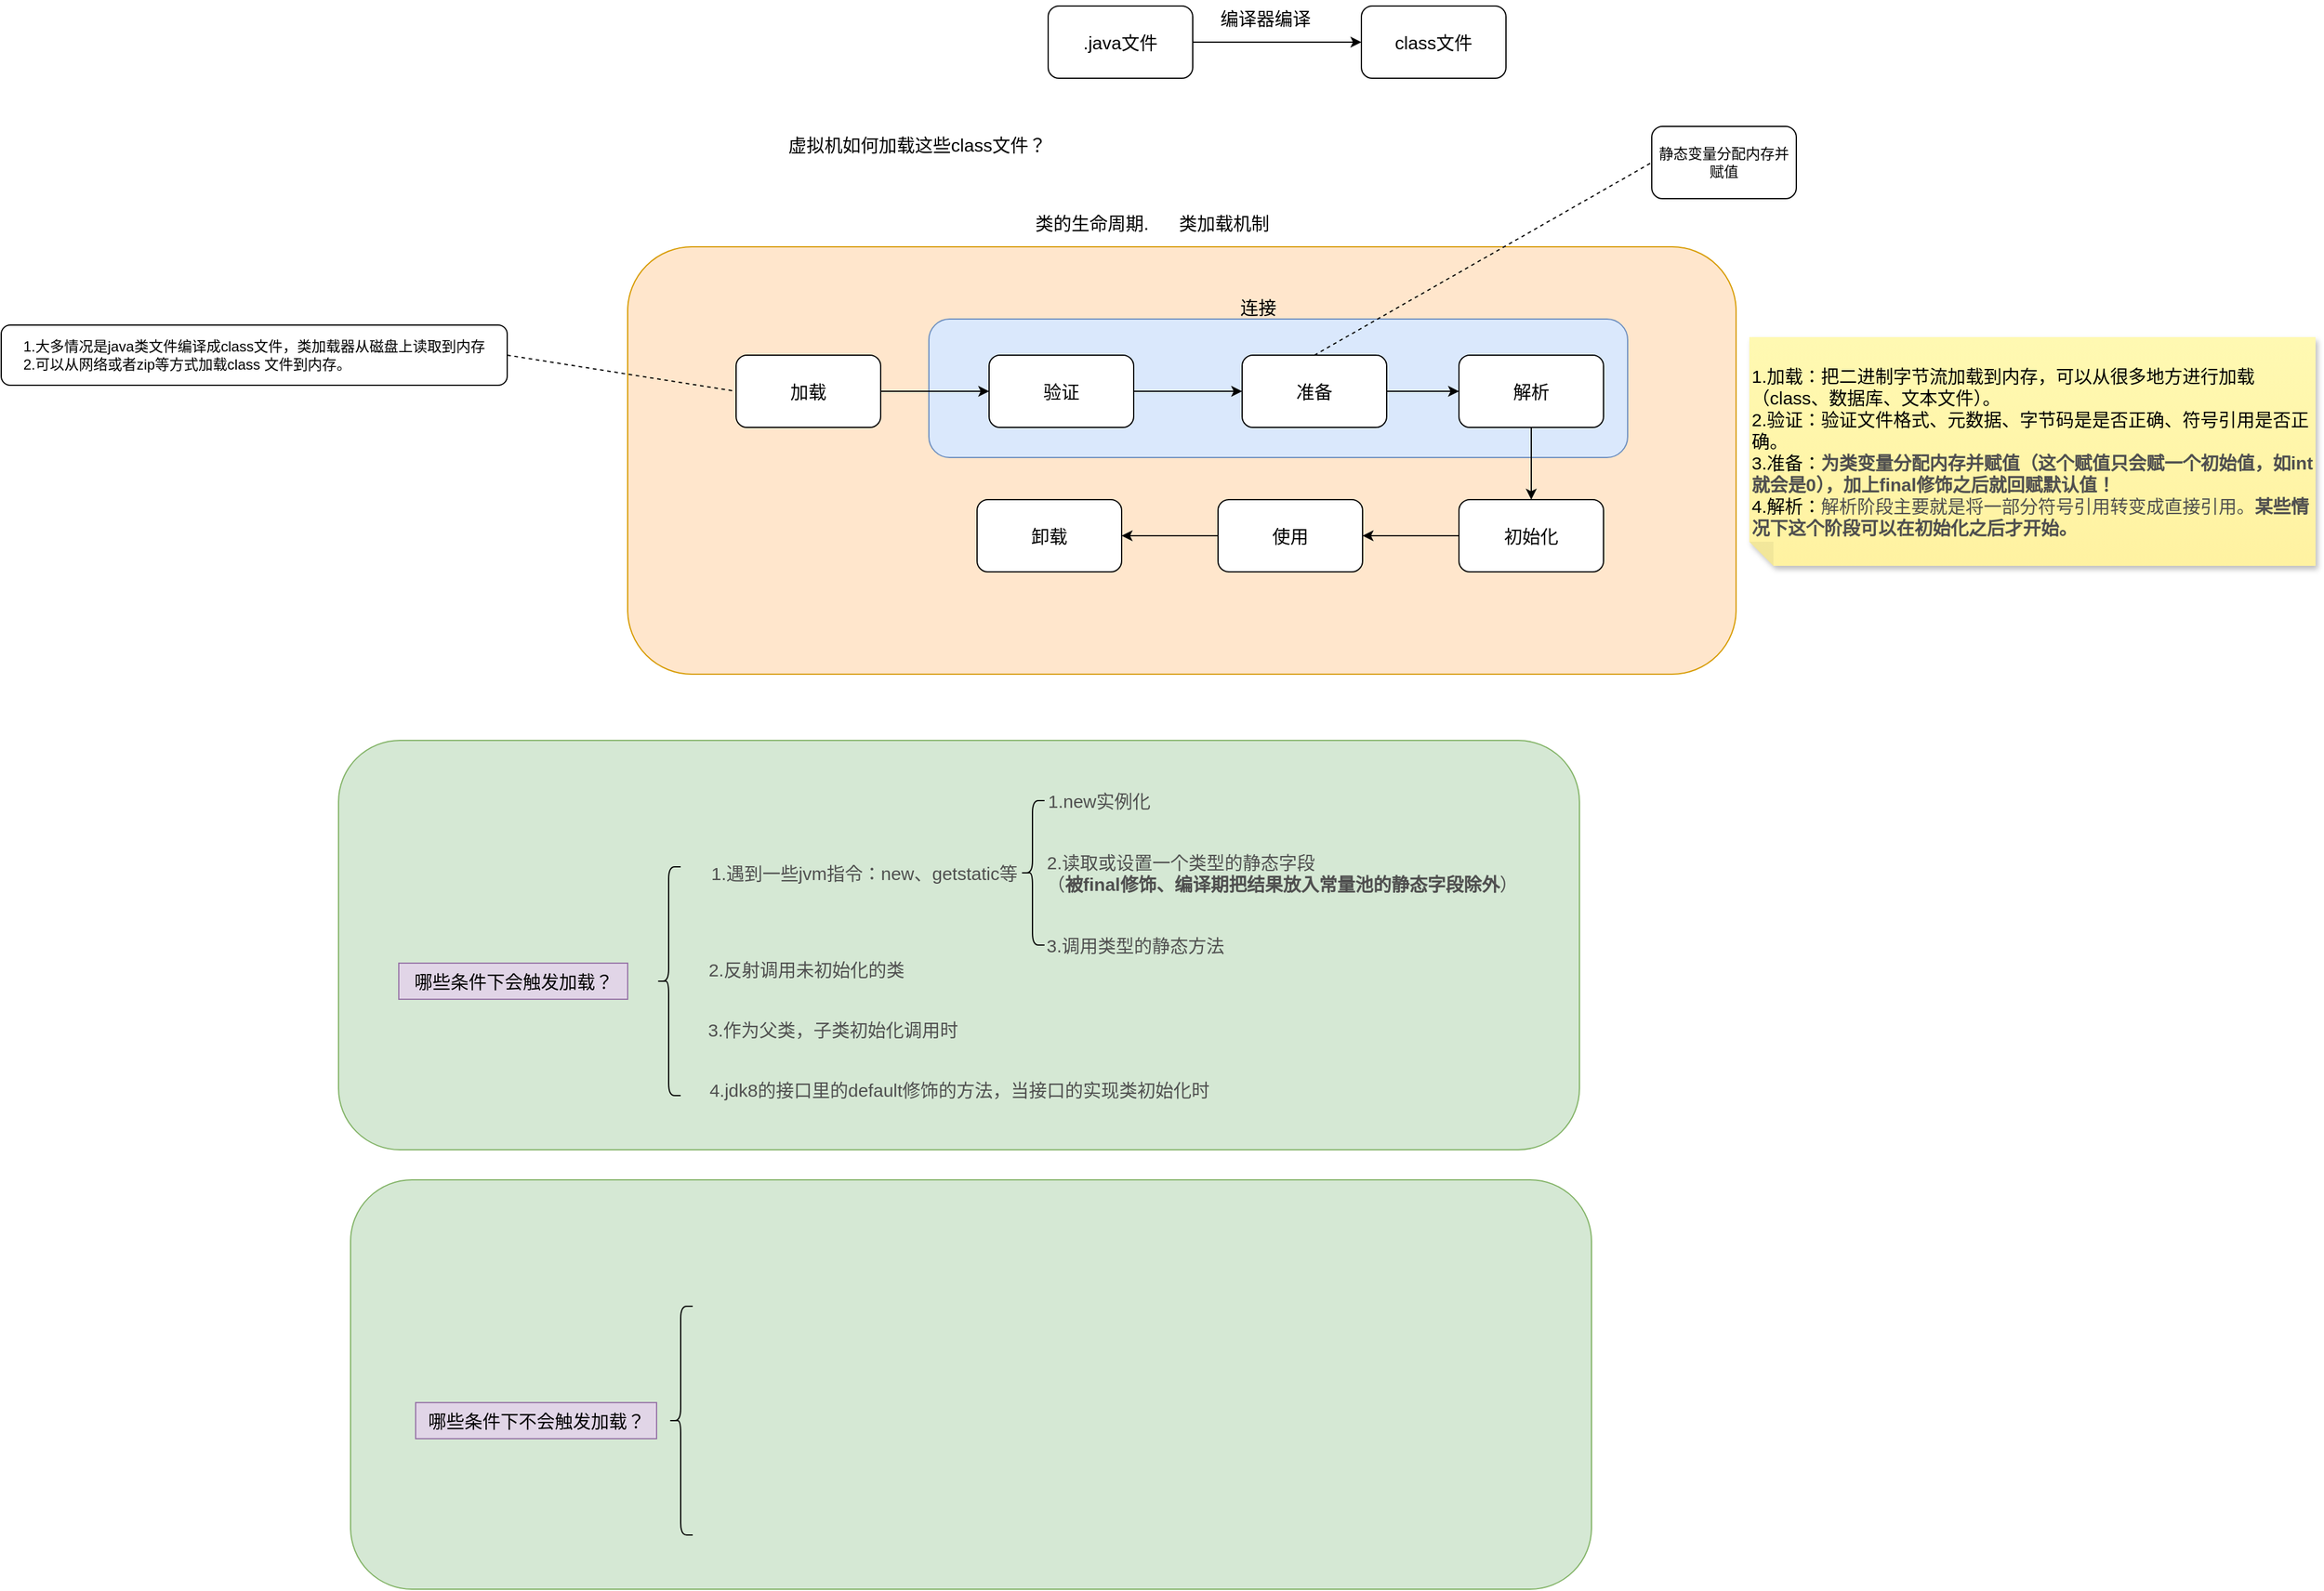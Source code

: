 <mxfile version="20.6.0" type="github">
  <diagram id="c6MPomSf8zc9xdUtyQ0a" name="第 1 页">
    <mxGraphModel dx="3320" dy="772" grid="1" gridSize="10" guides="1" tooltips="1" connect="1" arrows="1" fold="1" page="1" pageScale="1" pageWidth="827" pageHeight="1169" math="0" shadow="0">
      <root>
        <mxCell id="0" />
        <mxCell id="1" parent="0" />
        <mxCell id="3LjUvsTypOvNlFt_LuZn-86" value="" style="rounded=1;whiteSpace=wrap;html=1;labelBackgroundColor=none;fontFamily=Helvetica;fontSize=15;fillColor=#d5e8d4;strokeColor=#82b366;" parent="1" vertex="1">
          <mxGeometry x="-1130" y="695" width="1030" height="340" as="geometry" />
        </mxCell>
        <mxCell id="3LjUvsTypOvNlFt_LuZn-70" value="" style="rounded=1;whiteSpace=wrap;html=1;fontSize=15;fillColor=#ffe6cc;strokeColor=#d79b00;" parent="1" vertex="1">
          <mxGeometry x="-890" y="285" width="920" height="355" as="geometry" />
        </mxCell>
        <mxCell id="3LjUvsTypOvNlFt_LuZn-68" value="" style="rounded=1;whiteSpace=wrap;html=1;fillColor=#dae8fc;strokeColor=#6c8ebf;" parent="1" vertex="1">
          <mxGeometry x="-640" y="345" width="580" height="115" as="geometry" />
        </mxCell>
        <mxCell id="3LjUvsTypOvNlFt_LuZn-3" style="edgeStyle=orthogonalEdgeStyle;rounded=0;orthogonalLoop=1;jettySize=auto;html=1;exitX=1;exitY=0.5;exitDx=0;exitDy=0;" parent="1" source="3LjUvsTypOvNlFt_LuZn-1" edge="1">
          <mxGeometry relative="1" as="geometry">
            <mxPoint x="-281" y="115" as="targetPoint" />
          </mxGeometry>
        </mxCell>
        <mxCell id="3LjUvsTypOvNlFt_LuZn-1" value=".java文件" style="rounded=1;whiteSpace=wrap;html=1;fontSize=15;" parent="1" vertex="1">
          <mxGeometry x="-541" y="85" width="120" height="60" as="geometry" />
        </mxCell>
        <mxCell id="3LjUvsTypOvNlFt_LuZn-4" value="编译器编译" style="text;html=1;align=center;verticalAlign=middle;resizable=0;points=[];autosize=1;strokeColor=none;fillColor=none;fontSize=15;" parent="1" vertex="1">
          <mxGeometry x="-411" y="80" width="100" height="30" as="geometry" />
        </mxCell>
        <mxCell id="3LjUvsTypOvNlFt_LuZn-5" value="class文件" style="rounded=1;whiteSpace=wrap;html=1;fontSize=15;" parent="1" vertex="1">
          <mxGeometry x="-281" y="85" width="120" height="60" as="geometry" />
        </mxCell>
        <mxCell id="3LjUvsTypOvNlFt_LuZn-6" value="虚拟机如何加载这些class文件？" style="text;html=1;align=center;verticalAlign=middle;resizable=0;points=[];autosize=1;strokeColor=none;fillColor=none;fontSize=15;" parent="1" vertex="1">
          <mxGeometry x="-770" y="185" width="240" height="30" as="geometry" />
        </mxCell>
        <mxCell id="3LjUvsTypOvNlFt_LuZn-56" style="edgeStyle=orthogonalEdgeStyle;rounded=0;orthogonalLoop=1;jettySize=auto;html=1;exitX=1;exitY=0.5;exitDx=0;exitDy=0;" parent="1" source="3LjUvsTypOvNlFt_LuZn-8" edge="1">
          <mxGeometry relative="1" as="geometry">
            <mxPoint x="-590" y="405" as="targetPoint" />
          </mxGeometry>
        </mxCell>
        <mxCell id="3LjUvsTypOvNlFt_LuZn-8" value="加载" style="rounded=1;whiteSpace=wrap;html=1;fontSize=15;" parent="1" vertex="1">
          <mxGeometry x="-800" y="375" width="120" height="60" as="geometry" />
        </mxCell>
        <mxCell id="3LjUvsTypOvNlFt_LuZn-58" style="edgeStyle=orthogonalEdgeStyle;rounded=0;orthogonalLoop=1;jettySize=auto;html=1;" parent="1" source="3LjUvsTypOvNlFt_LuZn-57" edge="1">
          <mxGeometry relative="1" as="geometry">
            <mxPoint x="-380" y="405" as="targetPoint" />
          </mxGeometry>
        </mxCell>
        <mxCell id="3LjUvsTypOvNlFt_LuZn-57" value="验证" style="rounded=1;whiteSpace=wrap;html=1;fontSize=15;" parent="1" vertex="1">
          <mxGeometry x="-590" y="375" width="120" height="60" as="geometry" />
        </mxCell>
        <mxCell id="3LjUvsTypOvNlFt_LuZn-60" style="edgeStyle=orthogonalEdgeStyle;rounded=0;orthogonalLoop=1;jettySize=auto;html=1;" parent="1" source="3LjUvsTypOvNlFt_LuZn-59" edge="1">
          <mxGeometry relative="1" as="geometry">
            <mxPoint x="-200" y="405" as="targetPoint" />
          </mxGeometry>
        </mxCell>
        <mxCell id="3LjUvsTypOvNlFt_LuZn-59" value="准备" style="rounded=1;whiteSpace=wrap;html=1;fontSize=15;" parent="1" vertex="1">
          <mxGeometry x="-380" y="375" width="120" height="60" as="geometry" />
        </mxCell>
        <mxCell id="3LjUvsTypOvNlFt_LuZn-62" style="edgeStyle=orthogonalEdgeStyle;rounded=0;orthogonalLoop=1;jettySize=auto;html=1;" parent="1" source="3LjUvsTypOvNlFt_LuZn-61" edge="1">
          <mxGeometry relative="1" as="geometry">
            <mxPoint x="-140" y="495" as="targetPoint" />
          </mxGeometry>
        </mxCell>
        <mxCell id="3LjUvsTypOvNlFt_LuZn-61" value="解析" style="rounded=1;whiteSpace=wrap;html=1;fontSize=15;" parent="1" vertex="1">
          <mxGeometry x="-200" y="375" width="120" height="60" as="geometry" />
        </mxCell>
        <mxCell id="3LjUvsTypOvNlFt_LuZn-64" style="edgeStyle=orthogonalEdgeStyle;rounded=0;orthogonalLoop=1;jettySize=auto;html=1;" parent="1" source="3LjUvsTypOvNlFt_LuZn-63" edge="1">
          <mxGeometry relative="1" as="geometry">
            <mxPoint x="-280" y="525" as="targetPoint" />
          </mxGeometry>
        </mxCell>
        <mxCell id="3LjUvsTypOvNlFt_LuZn-63" value="初始化" style="rounded=1;whiteSpace=wrap;html=1;fontSize=15;" parent="1" vertex="1">
          <mxGeometry x="-200" y="495" width="120" height="60" as="geometry" />
        </mxCell>
        <mxCell id="3LjUvsTypOvNlFt_LuZn-66" style="edgeStyle=orthogonalEdgeStyle;rounded=0;orthogonalLoop=1;jettySize=auto;html=1;" parent="1" source="3LjUvsTypOvNlFt_LuZn-65" edge="1">
          <mxGeometry relative="1" as="geometry">
            <mxPoint x="-480" y="525" as="targetPoint" />
          </mxGeometry>
        </mxCell>
        <mxCell id="3LjUvsTypOvNlFt_LuZn-65" value="使用" style="rounded=1;whiteSpace=wrap;html=1;fontSize=15;" parent="1" vertex="1">
          <mxGeometry x="-400" y="495" width="120" height="60" as="geometry" />
        </mxCell>
        <mxCell id="3LjUvsTypOvNlFt_LuZn-67" value="卸载" style="rounded=1;whiteSpace=wrap;html=1;fontSize=15;" parent="1" vertex="1">
          <mxGeometry x="-600" y="495" width="120" height="60" as="geometry" />
        </mxCell>
        <mxCell id="3LjUvsTypOvNlFt_LuZn-69" value="&lt;font style=&quot;font-size: 15px;&quot;&gt;连接&lt;/font&gt;" style="text;html=1;resizable=0;autosize=1;align=center;verticalAlign=middle;points=[];fillColor=none;strokeColor=none;rounded=0;" parent="1" vertex="1">
          <mxGeometry x="-392" y="320" width="50" height="30" as="geometry" />
        </mxCell>
        <mxCell id="3LjUvsTypOvNlFt_LuZn-71" value="类的生命周期.&amp;nbsp; &amp;nbsp; &amp;nbsp; 类加载机制" style="text;html=1;resizable=0;autosize=1;align=center;verticalAlign=middle;points=[];fillColor=none;strokeColor=none;rounded=0;fontSize=15;" parent="1" vertex="1">
          <mxGeometry x="-565" y="250" width="220" height="30" as="geometry" />
        </mxCell>
        <mxCell id="3LjUvsTypOvNlFt_LuZn-72" value="&lt;font style=&quot;&quot;&gt;1.加载：把二进制字节流加载到内存，可以从很多地方进行加载（class、数据库、文本文件）。&lt;br&gt;2.&lt;span style=&quot;font-size: 15px; font-variant-ligatures: no-common-ligatures;&quot;&gt;验证：验证文件格式、元&lt;/span&gt;&lt;span style=&quot;font-size: 15px; font-variant-ligatures: no-common-ligatures;&quot;&gt;数据&lt;/span&gt;&lt;span style=&quot;font-size: 15px; font-variant-ligatures: no-common-ligatures;&quot;&gt;、字节码是是否正确、符号引用是否正确。&lt;br&gt;3.准备：&lt;/span&gt;&lt;span style=&quot;font-variant-ligatures: no-common-ligatures; font-weight: 600;&quot;&gt;&lt;font style=&quot;font-size: 15px;&quot; color=&quot;#4f4f4f&quot;&gt;为类变量分配内存并赋值（这个赋值只会赋一个初始值，如int就会是0），加上final修饰之后就回赋默认值！&lt;br&gt;&lt;/font&gt;&lt;/span&gt;&lt;span style=&quot;font-size: 15px; font-variant-ligatures: no-common-ligatures;&quot;&gt;4.解析：&lt;/span&gt;&lt;span style=&quot;font-variant-ligatures: no-common-ligatures;&quot;&gt;&lt;font style=&quot;font-size: 15px;&quot; color=&quot;#4f4f4f&quot;&gt;解析阶段主要就是将一部分符号引用转变成直接引用。&lt;b&gt;某些情况下这个阶段可以在初始化之后才开始。&lt;/b&gt;&lt;/font&gt;&lt;/span&gt;&lt;span style=&quot;font-size: 15px; font-variant-ligatures: no-common-ligatures;&quot;&gt;&lt;br&gt;&lt;/span&gt;&lt;/font&gt;" style="shape=note;whiteSpace=wrap;html=1;backgroundOutline=1;fontColor=#000000;darkOpacity=0.05;fillColor=#FFF9B2;strokeColor=none;fillStyle=solid;direction=west;gradientDirection=north;gradientColor=#FFF2A1;shadow=1;size=20;pointerEvents=1;fontSize=15;align=left;" parent="1" vertex="1">
          <mxGeometry x="41" y="360" width="470" height="190" as="geometry" />
        </mxCell>
        <mxCell id="3LjUvsTypOvNlFt_LuZn-74" value="&lt;span style=&quot;color: rgb(0, 0, 0);&quot;&gt;哪些条件下会触发加载？&lt;/span&gt;" style="text;html=1;resizable=0;autosize=1;align=center;verticalAlign=middle;points=[];fillColor=#e1d5e7;strokeColor=#9673a6;rounded=0;labelBackgroundColor=none;fontFamily=Helvetica;fontSize=15;" parent="1" vertex="1">
          <mxGeometry x="-1080" y="880" width="190" height="30" as="geometry" />
        </mxCell>
        <mxCell id="3LjUvsTypOvNlFt_LuZn-75" value="1.遇到一些jvm指令：new、getstatic等" style="text;html=1;resizable=0;autosize=1;align=center;verticalAlign=middle;points=[];fillColor=none;strokeColor=none;rounded=0;labelBackgroundColor=none;fontFamily=Helvetica;fontSize=15;fontColor=#4F4F4F;" parent="1" vertex="1">
          <mxGeometry x="-834" y="790" width="280" height="30" as="geometry" />
        </mxCell>
        <mxCell id="3LjUvsTypOvNlFt_LuZn-76" value="1.new实例化" style="text;html=1;resizable=0;autosize=1;align=center;verticalAlign=middle;points=[];fillColor=none;strokeColor=none;rounded=0;labelBackgroundColor=none;fontFamily=Helvetica;fontSize=15;fontColor=#4F4F4F;" parent="1" vertex="1">
          <mxGeometry x="-554" y="730" width="110" height="30" as="geometry" />
        </mxCell>
        <mxCell id="3LjUvsTypOvNlFt_LuZn-77" value="2.读取或设置一个类型的静态字段&lt;br&gt;（&lt;b&gt;被final修饰、编译期把结果放入常量池的静态字段除外&lt;/b&gt;）" style="text;html=1;resizable=0;autosize=1;align=left;verticalAlign=middle;points=[];fillColor=none;strokeColor=none;rounded=0;labelBackgroundColor=none;fontFamily=Helvetica;fontSize=15;fontColor=#4F4F4F;" parent="1" vertex="1">
          <mxGeometry x="-544" y="780" width="410" height="50" as="geometry" />
        </mxCell>
        <mxCell id="3LjUvsTypOvNlFt_LuZn-78" value="3.调用类型的静态方法" style="text;html=1;resizable=0;autosize=1;align=center;verticalAlign=middle;points=[];fillColor=none;strokeColor=none;rounded=0;labelBackgroundColor=none;fontFamily=Helvetica;fontSize=15;fontColor=#4F4F4F;" parent="1" vertex="1">
          <mxGeometry x="-554" y="850" width="170" height="30" as="geometry" />
        </mxCell>
        <mxCell id="3LjUvsTypOvNlFt_LuZn-80" value="" style="shape=curlyBracket;whiteSpace=wrap;html=1;rounded=1;labelBackgroundColor=none;fontFamily=Helvetica;fontSize=15;fontColor=#4F4F4F;" parent="1" vertex="1">
          <mxGeometry x="-564" y="745" width="20" height="120" as="geometry" />
        </mxCell>
        <mxCell id="3LjUvsTypOvNlFt_LuZn-81" value="2.反射调用未初始化的类" style="text;html=1;resizable=0;autosize=1;align=center;verticalAlign=middle;points=[];fillColor=none;strokeColor=none;rounded=0;labelBackgroundColor=none;fontFamily=Helvetica;fontSize=15;fontColor=#4F4F4F;" parent="1" vertex="1">
          <mxGeometry x="-837" y="870" width="190" height="30" as="geometry" />
        </mxCell>
        <mxCell id="3LjUvsTypOvNlFt_LuZn-82" value="3.作为父类，子类初始化调用时" style="text;html=1;resizable=0;autosize=1;align=center;verticalAlign=middle;points=[];fillColor=none;strokeColor=none;rounded=0;labelBackgroundColor=none;fontFamily=Helvetica;fontSize=15;fontColor=#4F4F4F;" parent="1" vertex="1">
          <mxGeometry x="-835" y="920" width="230" height="30" as="geometry" />
        </mxCell>
        <mxCell id="3LjUvsTypOvNlFt_LuZn-83" value="4.jdk8的接口里的default修饰的方法，当接口的实现类初始化时" style="text;html=1;resizable=0;autosize=1;align=center;verticalAlign=middle;points=[];fillColor=none;strokeColor=none;rounded=0;labelBackgroundColor=none;fontFamily=Helvetica;fontSize=15;fontColor=#4F4F4F;" parent="1" vertex="1">
          <mxGeometry x="-835" y="970" width="440" height="30" as="geometry" />
        </mxCell>
        <mxCell id="3LjUvsTypOvNlFt_LuZn-85" value="" style="shape=curlyBracket;whiteSpace=wrap;html=1;rounded=1;labelBackgroundColor=none;fontFamily=Helvetica;fontSize=15;fontColor=#4F4F4F;" parent="1" vertex="1">
          <mxGeometry x="-866" y="800" width="20" height="190" as="geometry" />
        </mxCell>
        <mxCell id="3LjUvsTypOvNlFt_LuZn-89" value="" style="rounded=1;whiteSpace=wrap;html=1;labelBackgroundColor=none;fontFamily=Helvetica;fontSize=15;fillColor=#d5e8d4;strokeColor=#82b366;" parent="1" vertex="1">
          <mxGeometry x="-1120" y="1060" width="1030" height="340" as="geometry" />
        </mxCell>
        <mxCell id="3LjUvsTypOvNlFt_LuZn-90" value="&lt;span style=&quot;color: rgb(0, 0, 0);&quot;&gt;哪些条件下不会触发加载？&lt;/span&gt;" style="text;html=1;resizable=0;autosize=1;align=center;verticalAlign=middle;points=[];fillColor=#e1d5e7;strokeColor=#9673a6;rounded=0;labelBackgroundColor=none;fontFamily=Helvetica;fontSize=15;" parent="1" vertex="1">
          <mxGeometry x="-1066" y="1245" width="200" height="30" as="geometry" />
        </mxCell>
        <mxCell id="3LjUvsTypOvNlFt_LuZn-99" value="" style="shape=curlyBracket;whiteSpace=wrap;html=1;rounded=1;labelBackgroundColor=none;fontFamily=Helvetica;fontSize=15;fontColor=#4F4F4F;" parent="1" vertex="1">
          <mxGeometry x="-856" y="1165" width="20" height="190" as="geometry" />
        </mxCell>
        <mxCell id="YBLSV3wSIFu5p-33r_xj-1" value="1.大多情况是java类文件编译成class文件，类加载器从磁盘上读取到内存&lt;br&gt;&lt;div style=&quot;text-align: left;&quot;&gt;&lt;span style=&quot;background-color: initial;&quot;&gt;2.可以从网络或者zip等方式加载class 文件到内存。&lt;/span&gt;&lt;/div&gt;" style="rounded=1;whiteSpace=wrap;html=1;" vertex="1" parent="1">
          <mxGeometry x="-1410" y="350" width="420" height="50" as="geometry" />
        </mxCell>
        <mxCell id="YBLSV3wSIFu5p-33r_xj-5" value="" style="endArrow=none;dashed=1;html=1;rounded=0;exitX=1;exitY=0.5;exitDx=0;exitDy=0;entryX=0;entryY=0.5;entryDx=0;entryDy=0;" edge="1" parent="1" source="YBLSV3wSIFu5p-33r_xj-1" target="3LjUvsTypOvNlFt_LuZn-8">
          <mxGeometry width="50" height="50" relative="1" as="geometry">
            <mxPoint x="-830" y="480" as="sourcePoint" />
            <mxPoint x="-780" y="430" as="targetPoint" />
          </mxGeometry>
        </mxCell>
        <mxCell id="YBLSV3wSIFu5p-33r_xj-6" value="静态变量分配内存并赋值" style="rounded=1;whiteSpace=wrap;html=1;" vertex="1" parent="1">
          <mxGeometry x="-40" y="185" width="120" height="60" as="geometry" />
        </mxCell>
        <mxCell id="YBLSV3wSIFu5p-33r_xj-8" value="" style="endArrow=none;dashed=1;html=1;rounded=0;entryX=0;entryY=0.5;entryDx=0;entryDy=0;exitX=0.5;exitY=0;exitDx=0;exitDy=0;" edge="1" parent="1" source="3LjUvsTypOvNlFt_LuZn-59" target="YBLSV3wSIFu5p-33r_xj-6">
          <mxGeometry width="50" height="50" relative="1" as="geometry">
            <mxPoint x="-450" y="470" as="sourcePoint" />
            <mxPoint x="-400" y="420" as="targetPoint" />
          </mxGeometry>
        </mxCell>
      </root>
    </mxGraphModel>
  </diagram>
</mxfile>
